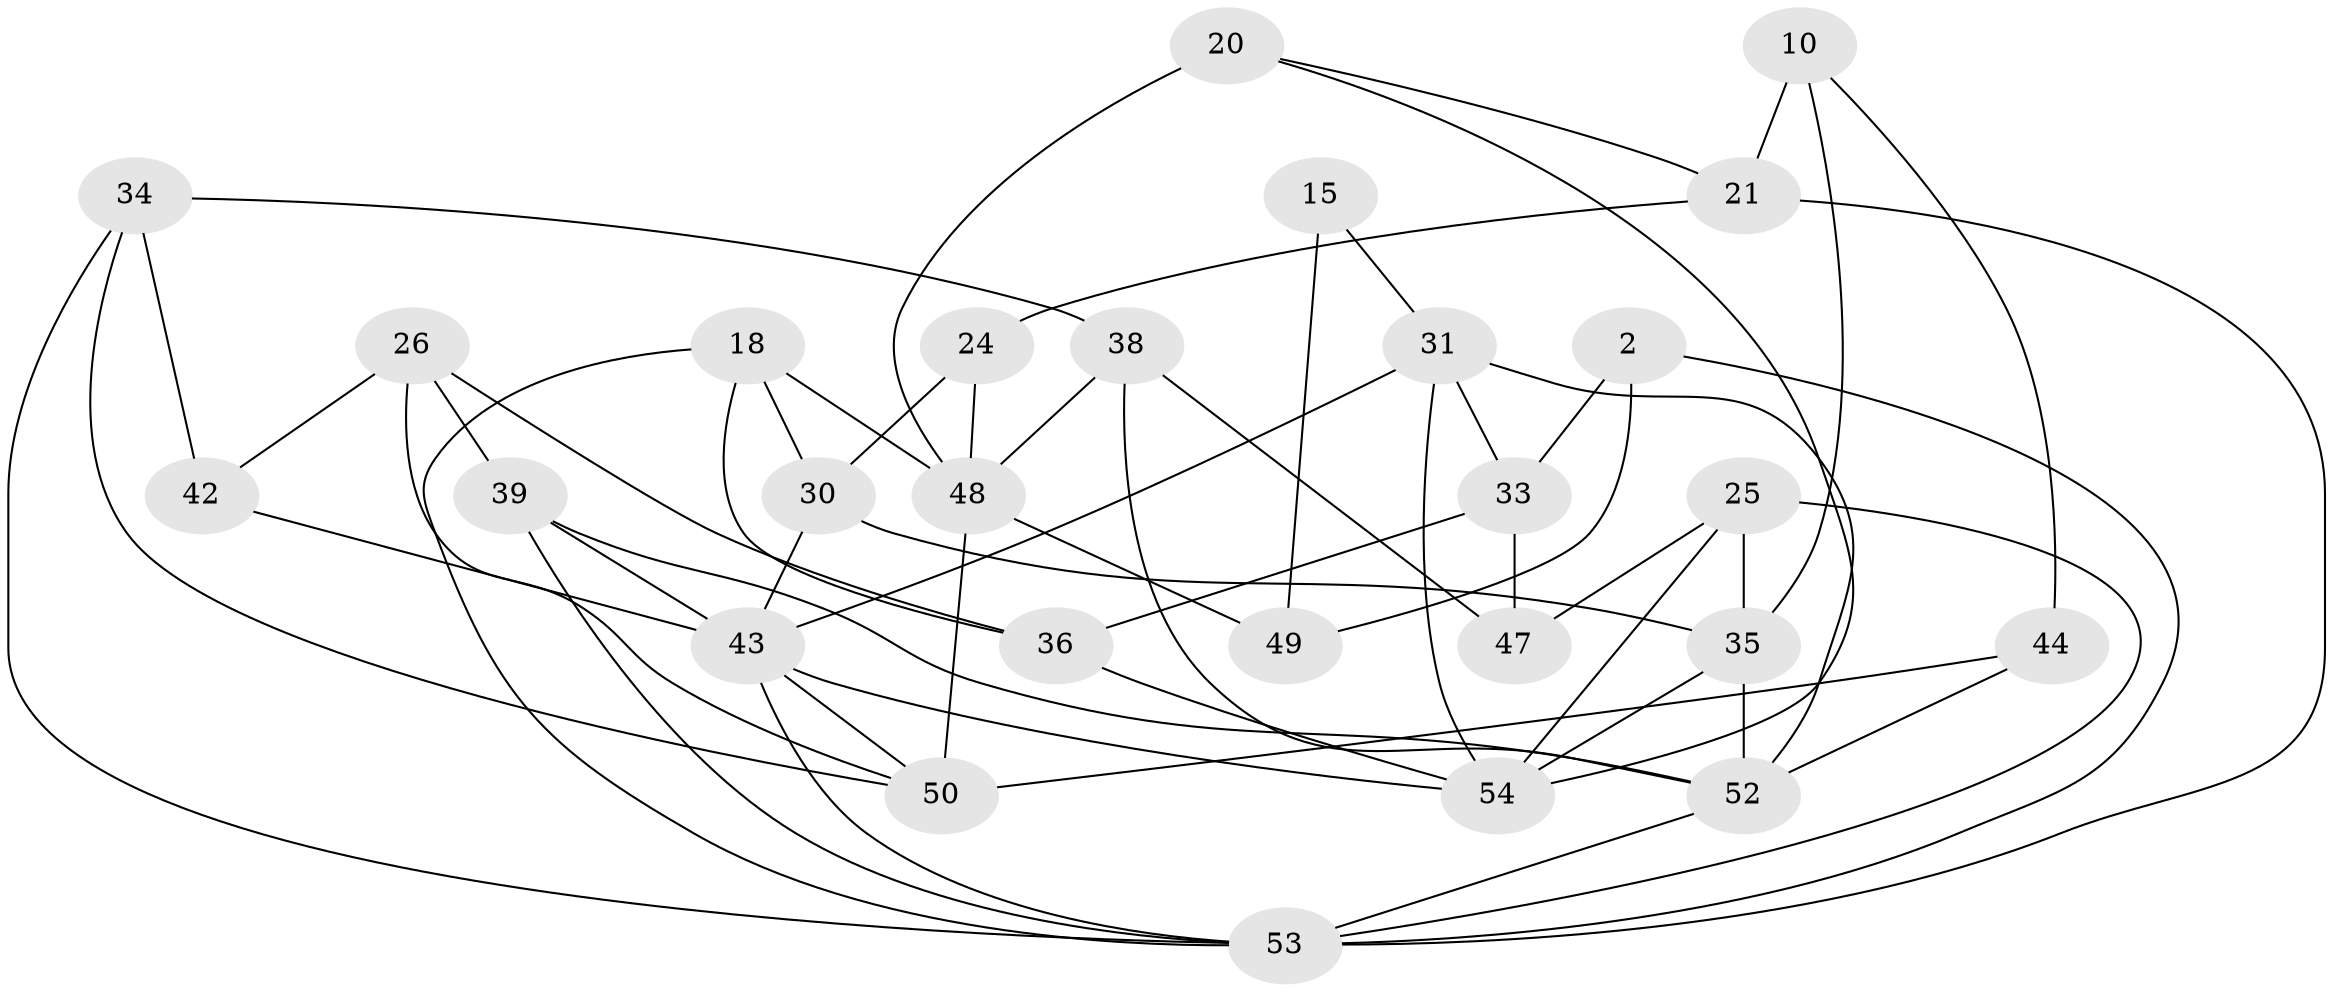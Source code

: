 // original degree distribution, {4: 1.0}
// Generated by graph-tools (version 1.1) at 2025/58/03/09/25 04:58:34]
// undirected, 27 vertices, 57 edges
graph export_dot {
graph [start="1"]
  node [color=gray90,style=filled];
  2;
  10;
  15;
  18 [super="+9"];
  20;
  21 [super="+7"];
  24;
  25 [super="+5"];
  26 [super="+12"];
  30;
  31 [super="+8"];
  33;
  34;
  35 [super="+22"];
  36;
  38;
  39 [super="+16"];
  42 [super="+40"];
  43 [super="+19+23"];
  44;
  47;
  48 [super="+11+46+45"];
  49 [super="+4"];
  50 [super="+29+37"];
  52 [super="+51+27"];
  53 [super="+3+41+32"];
  54 [super="+28"];
  2 -- 49 [weight=2];
  2 -- 33;
  2 -- 53;
  10 -- 35;
  10 -- 44;
  10 -- 21 [weight=2];
  15 -- 49 [weight=2];
  15 -- 31 [weight=2];
  18 -- 30;
  18 -- 36;
  18 -- 53;
  18 -- 48 [weight=3];
  20 -- 48 [weight=2];
  20 -- 54;
  20 -- 21;
  21 -- 24 [weight=2];
  21 -- 53;
  24 -- 30;
  24 -- 48;
  25 -- 47 [weight=2];
  25 -- 53 [weight=2];
  25 -- 35;
  25 -- 54;
  26 -- 39 [weight=2];
  26 -- 50;
  26 -- 42 [weight=2];
  26 -- 36;
  30 -- 35;
  30 -- 43;
  31 -- 33;
  31 -- 52 [weight=3];
  31 -- 43;
  31 -- 54;
  33 -- 47;
  33 -- 36;
  34 -- 38;
  34 -- 42;
  34 -- 53;
  34 -- 50;
  35 -- 52 [weight=2];
  35 -- 54;
  36 -- 54;
  38 -- 47;
  38 -- 52;
  38 -- 48;
  39 -- 53 [weight=2];
  39 -- 52;
  39 -- 43;
  42 -- 43 [weight=3];
  43 -- 53 [weight=2];
  43 -- 50;
  43 -- 54;
  44 -- 50 [weight=2];
  44 -- 52;
  48 -- 49 [weight=2];
  48 -- 50 [weight=3];
  52 -- 53 [weight=2];
}
